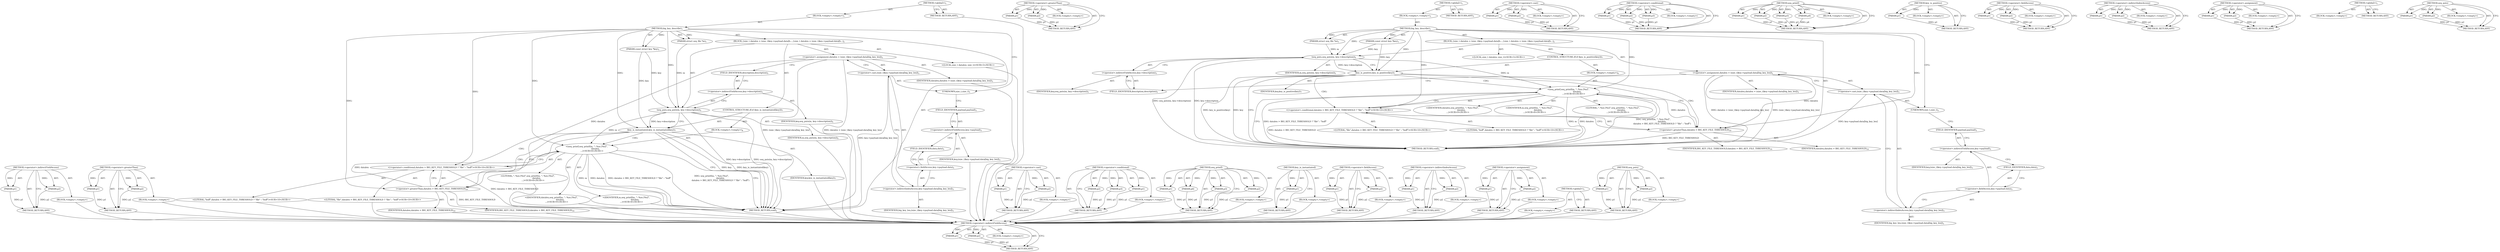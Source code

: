 digraph "seq_puts" {
vulnerable_88 [label=<(METHOD,&lt;operator&gt;.indirectFieldAccess)>];
vulnerable_89 [label=<(PARAM,p1)>];
vulnerable_90 [label=<(PARAM,p2)>];
vulnerable_91 [label=<(BLOCK,&lt;empty&gt;,&lt;empty&gt;)>];
vulnerable_92 [label=<(METHOD_RETURN,ANY)>];
vulnerable_115 [label=<(METHOD,&lt;operator&gt;.greaterThan)>];
vulnerable_116 [label=<(PARAM,p1)>];
vulnerable_117 [label=<(PARAM,p2)>];
vulnerable_118 [label=<(BLOCK,&lt;empty&gt;,&lt;empty&gt;)>];
vulnerable_119 [label=<(METHOD_RETURN,ANY)>];
vulnerable_6 [label=<(METHOD,&lt;global&gt;)<SUB>1</SUB>>];
vulnerable_7 [label=<(BLOCK,&lt;empty&gt;,&lt;empty&gt;)<SUB>1</SUB>>];
vulnerable_8 [label=<(METHOD,big_key_describe)<SUB>1</SUB>>];
vulnerable_9 [label=<(PARAM,const struct key *key)<SUB>1</SUB>>];
vulnerable_10 [label=<(PARAM,struct seq_file *m)<SUB>1</SUB>>];
vulnerable_11 [label=<(BLOCK,{
	size_t datalen = (size_t)key-&gt;payload.data[b...,{
	size_t datalen = (size_t)key-&gt;payload.data[b...)<SUB>2</SUB>>];
vulnerable_12 [label="<(LOCAL,size_t datalen: size_t)<SUB>3</SUB>>"];
vulnerable_13 [label=<(&lt;operator&gt;.assignment,datalen = (size_t)key-&gt;payload.data[big_key_len])<SUB>3</SUB>>];
vulnerable_14 [label=<(IDENTIFIER,datalen,datalen = (size_t)key-&gt;payload.data[big_key_len])<SUB>3</SUB>>];
vulnerable_15 [label=<(&lt;operator&gt;.cast,(size_t)key-&gt;payload.data[big_key_len])<SUB>3</SUB>>];
vulnerable_16 [label=<(UNKNOWN,size_t,size_t)<SUB>3</SUB>>];
vulnerable_17 [label=<(&lt;operator&gt;.indirectIndexAccess,key-&gt;payload.data[big_key_len])<SUB>3</SUB>>];
vulnerable_18 [label=<(&lt;operator&gt;.fieldAccess,key-&gt;payload.data)<SUB>3</SUB>>];
vulnerable_19 [label=<(&lt;operator&gt;.indirectFieldAccess,key-&gt;payload)<SUB>3</SUB>>];
vulnerable_20 [label=<(IDENTIFIER,key,(size_t)key-&gt;payload.data[big_key_len])<SUB>3</SUB>>];
vulnerable_21 [label=<(FIELD_IDENTIFIER,payload,payload)<SUB>3</SUB>>];
vulnerable_22 [label=<(FIELD_IDENTIFIER,data,data)<SUB>3</SUB>>];
vulnerable_23 [label=<(IDENTIFIER,big_key_len,(size_t)key-&gt;payload.data[big_key_len])<SUB>3</SUB>>];
vulnerable_24 [label=<(seq_puts,seq_puts(m, key-&gt;description))<SUB>5</SUB>>];
vulnerable_25 [label=<(IDENTIFIER,m,seq_puts(m, key-&gt;description))<SUB>5</SUB>>];
vulnerable_26 [label=<(&lt;operator&gt;.indirectFieldAccess,key-&gt;description)<SUB>5</SUB>>];
vulnerable_27 [label=<(IDENTIFIER,key,seq_puts(m, key-&gt;description))<SUB>5</SUB>>];
vulnerable_28 [label=<(FIELD_IDENTIFIER,description,description)<SUB>5</SUB>>];
vulnerable_29 [label=<(CONTROL_STRUCTURE,IF,if (key_is_instantiated(key)))<SUB>7</SUB>>];
vulnerable_30 [label=<(key_is_instantiated,key_is_instantiated(key))<SUB>7</SUB>>];
vulnerable_31 [label=<(IDENTIFIER,key,key_is_instantiated(key))<SUB>7</SUB>>];
vulnerable_32 [label=<(BLOCK,&lt;empty&gt;,&lt;empty&gt;)<SUB>8</SUB>>];
vulnerable_33 [label="<(seq_printf,seq_printf(m, &quot;: %zu [%s]&quot;,
 			   datalen,
 		...)<SUB>8</SUB>>"];
vulnerable_34 [label="<(IDENTIFIER,m,seq_printf(m, &quot;: %zu [%s]&quot;,
 			   datalen,
 		...)<SUB>8</SUB>>"];
vulnerable_35 [label="<(LITERAL,&quot;: %zu [%s]&quot;,seq_printf(m, &quot;: %zu [%s]&quot;,
 			   datalen,
 		...)<SUB>8</SUB>>"];
vulnerable_36 [label="<(IDENTIFIER,datalen,seq_printf(m, &quot;: %zu [%s]&quot;,
 			   datalen,
 		...)<SUB>9</SUB>>"];
vulnerable_37 [label="<(&lt;operator&gt;.conditional,datalen &gt; BIG_KEY_FILE_THRESHOLD ? &quot;file&quot; : &quot;buff&quot;)<SUB>10</SUB>>"];
vulnerable_38 [label=<(&lt;operator&gt;.greaterThan,datalen &gt; BIG_KEY_FILE_THRESHOLD)<SUB>10</SUB>>];
vulnerable_39 [label=<(IDENTIFIER,datalen,datalen &gt; BIG_KEY_FILE_THRESHOLD)<SUB>10</SUB>>];
vulnerable_40 [label=<(IDENTIFIER,BIG_KEY_FILE_THRESHOLD,datalen &gt; BIG_KEY_FILE_THRESHOLD)<SUB>10</SUB>>];
vulnerable_41 [label="<(LITERAL,&quot;file&quot;,datalen &gt; BIG_KEY_FILE_THRESHOLD ? &quot;file&quot; : &quot;buff&quot;)<SUB>10</SUB>>"];
vulnerable_42 [label="<(LITERAL,&quot;buff&quot;,datalen &gt; BIG_KEY_FILE_THRESHOLD ? &quot;file&quot; : &quot;buff&quot;)<SUB>10</SUB>>"];
vulnerable_43 [label=<(METHOD_RETURN,void)<SUB>1</SUB>>];
vulnerable_45 [label=<(METHOD_RETURN,ANY)<SUB>1</SUB>>];
vulnerable_73 [label=<(METHOD,&lt;operator&gt;.cast)>];
vulnerable_74 [label=<(PARAM,p1)>];
vulnerable_75 [label=<(PARAM,p2)>];
vulnerable_76 [label=<(BLOCK,&lt;empty&gt;,&lt;empty&gt;)>];
vulnerable_77 [label=<(METHOD_RETURN,ANY)>];
vulnerable_109 [label=<(METHOD,&lt;operator&gt;.conditional)>];
vulnerable_110 [label=<(PARAM,p1)>];
vulnerable_111 [label=<(PARAM,p2)>];
vulnerable_112 [label=<(PARAM,p3)>];
vulnerable_113 [label=<(BLOCK,&lt;empty&gt;,&lt;empty&gt;)>];
vulnerable_114 [label=<(METHOD_RETURN,ANY)>];
vulnerable_102 [label=<(METHOD,seq_printf)>];
vulnerable_103 [label=<(PARAM,p1)>];
vulnerable_104 [label=<(PARAM,p2)>];
vulnerable_105 [label=<(PARAM,p3)>];
vulnerable_106 [label=<(PARAM,p4)>];
vulnerable_107 [label=<(BLOCK,&lt;empty&gt;,&lt;empty&gt;)>];
vulnerable_108 [label=<(METHOD_RETURN,ANY)>];
vulnerable_98 [label=<(METHOD,key_is_instantiated)>];
vulnerable_99 [label=<(PARAM,p1)>];
vulnerable_100 [label=<(BLOCK,&lt;empty&gt;,&lt;empty&gt;)>];
vulnerable_101 [label=<(METHOD_RETURN,ANY)>];
vulnerable_83 [label=<(METHOD,&lt;operator&gt;.fieldAccess)>];
vulnerable_84 [label=<(PARAM,p1)>];
vulnerable_85 [label=<(PARAM,p2)>];
vulnerable_86 [label=<(BLOCK,&lt;empty&gt;,&lt;empty&gt;)>];
vulnerable_87 [label=<(METHOD_RETURN,ANY)>];
vulnerable_78 [label=<(METHOD,&lt;operator&gt;.indirectIndexAccess)>];
vulnerable_79 [label=<(PARAM,p1)>];
vulnerable_80 [label=<(PARAM,p2)>];
vulnerable_81 [label=<(BLOCK,&lt;empty&gt;,&lt;empty&gt;)>];
vulnerable_82 [label=<(METHOD_RETURN,ANY)>];
vulnerable_68 [label=<(METHOD,&lt;operator&gt;.assignment)>];
vulnerable_69 [label=<(PARAM,p1)>];
vulnerable_70 [label=<(PARAM,p2)>];
vulnerable_71 [label=<(BLOCK,&lt;empty&gt;,&lt;empty&gt;)>];
vulnerable_72 [label=<(METHOD_RETURN,ANY)>];
vulnerable_62 [label=<(METHOD,&lt;global&gt;)<SUB>1</SUB>>];
vulnerable_63 [label=<(BLOCK,&lt;empty&gt;,&lt;empty&gt;)>];
vulnerable_64 [label=<(METHOD_RETURN,ANY)>];
vulnerable_93 [label=<(METHOD,seq_puts)>];
vulnerable_94 [label=<(PARAM,p1)>];
vulnerable_95 [label=<(PARAM,p2)>];
vulnerable_96 [label=<(BLOCK,&lt;empty&gt;,&lt;empty&gt;)>];
vulnerable_97 [label=<(METHOD_RETURN,ANY)>];
fixed_88 [label=<(METHOD,&lt;operator&gt;.indirectFieldAccess)>];
fixed_89 [label=<(PARAM,p1)>];
fixed_90 [label=<(PARAM,p2)>];
fixed_91 [label=<(BLOCK,&lt;empty&gt;,&lt;empty&gt;)>];
fixed_92 [label=<(METHOD_RETURN,ANY)>];
fixed_115 [label=<(METHOD,&lt;operator&gt;.greaterThan)>];
fixed_116 [label=<(PARAM,p1)>];
fixed_117 [label=<(PARAM,p2)>];
fixed_118 [label=<(BLOCK,&lt;empty&gt;,&lt;empty&gt;)>];
fixed_119 [label=<(METHOD_RETURN,ANY)>];
fixed_6 [label=<(METHOD,&lt;global&gt;)<SUB>1</SUB>>];
fixed_7 [label=<(BLOCK,&lt;empty&gt;,&lt;empty&gt;)<SUB>1</SUB>>];
fixed_8 [label=<(METHOD,big_key_describe)<SUB>1</SUB>>];
fixed_9 [label=<(PARAM,const struct key *key)<SUB>1</SUB>>];
fixed_10 [label=<(PARAM,struct seq_file *m)<SUB>1</SUB>>];
fixed_11 [label=<(BLOCK,{
	size_t datalen = (size_t)key-&gt;payload.data[b...,{
	size_t datalen = (size_t)key-&gt;payload.data[b...)<SUB>2</SUB>>];
fixed_12 [label="<(LOCAL,size_t datalen: size_t)<SUB>3</SUB>>"];
fixed_13 [label=<(&lt;operator&gt;.assignment,datalen = (size_t)key-&gt;payload.data[big_key_len])<SUB>3</SUB>>];
fixed_14 [label=<(IDENTIFIER,datalen,datalen = (size_t)key-&gt;payload.data[big_key_len])<SUB>3</SUB>>];
fixed_15 [label=<(&lt;operator&gt;.cast,(size_t)key-&gt;payload.data[big_key_len])<SUB>3</SUB>>];
fixed_16 [label=<(UNKNOWN,size_t,size_t)<SUB>3</SUB>>];
fixed_17 [label=<(&lt;operator&gt;.indirectIndexAccess,key-&gt;payload.data[big_key_len])<SUB>3</SUB>>];
fixed_18 [label=<(&lt;operator&gt;.fieldAccess,key-&gt;payload.data)<SUB>3</SUB>>];
fixed_19 [label=<(&lt;operator&gt;.indirectFieldAccess,key-&gt;payload)<SUB>3</SUB>>];
fixed_20 [label=<(IDENTIFIER,key,(size_t)key-&gt;payload.data[big_key_len])<SUB>3</SUB>>];
fixed_21 [label=<(FIELD_IDENTIFIER,payload,payload)<SUB>3</SUB>>];
fixed_22 [label=<(FIELD_IDENTIFIER,data,data)<SUB>3</SUB>>];
fixed_23 [label=<(IDENTIFIER,big_key_len,(size_t)key-&gt;payload.data[big_key_len])<SUB>3</SUB>>];
fixed_24 [label=<(seq_puts,seq_puts(m, key-&gt;description))<SUB>5</SUB>>];
fixed_25 [label=<(IDENTIFIER,m,seq_puts(m, key-&gt;description))<SUB>5</SUB>>];
fixed_26 [label=<(&lt;operator&gt;.indirectFieldAccess,key-&gt;description)<SUB>5</SUB>>];
fixed_27 [label=<(IDENTIFIER,key,seq_puts(m, key-&gt;description))<SUB>5</SUB>>];
fixed_28 [label=<(FIELD_IDENTIFIER,description,description)<SUB>5</SUB>>];
fixed_29 [label=<(CONTROL_STRUCTURE,IF,if (key_is_positive(key)))<SUB>7</SUB>>];
fixed_30 [label=<(key_is_positive,key_is_positive(key))<SUB>7</SUB>>];
fixed_31 [label=<(IDENTIFIER,key,key_is_positive(key))<SUB>7</SUB>>];
fixed_32 [label=<(BLOCK,&lt;empty&gt;,&lt;empty&gt;)<SUB>8</SUB>>];
fixed_33 [label="<(seq_printf,seq_printf(m, &quot;: %zu [%s]&quot;,
 			   datalen,
 		...)<SUB>8</SUB>>"];
fixed_34 [label="<(IDENTIFIER,m,seq_printf(m, &quot;: %zu [%s]&quot;,
 			   datalen,
 		...)<SUB>8</SUB>>"];
fixed_35 [label="<(LITERAL,&quot;: %zu [%s]&quot;,seq_printf(m, &quot;: %zu [%s]&quot;,
 			   datalen,
 		...)<SUB>8</SUB>>"];
fixed_36 [label="<(IDENTIFIER,datalen,seq_printf(m, &quot;: %zu [%s]&quot;,
 			   datalen,
 		...)<SUB>9</SUB>>"];
fixed_37 [label="<(&lt;operator&gt;.conditional,datalen &gt; BIG_KEY_FILE_THRESHOLD ? &quot;file&quot; : &quot;buff&quot;)<SUB>10</SUB>>"];
fixed_38 [label=<(&lt;operator&gt;.greaterThan,datalen &gt; BIG_KEY_FILE_THRESHOLD)<SUB>10</SUB>>];
fixed_39 [label=<(IDENTIFIER,datalen,datalen &gt; BIG_KEY_FILE_THRESHOLD)<SUB>10</SUB>>];
fixed_40 [label=<(IDENTIFIER,BIG_KEY_FILE_THRESHOLD,datalen &gt; BIG_KEY_FILE_THRESHOLD)<SUB>10</SUB>>];
fixed_41 [label="<(LITERAL,&quot;file&quot;,datalen &gt; BIG_KEY_FILE_THRESHOLD ? &quot;file&quot; : &quot;buff&quot;)<SUB>10</SUB>>"];
fixed_42 [label="<(LITERAL,&quot;buff&quot;,datalen &gt; BIG_KEY_FILE_THRESHOLD ? &quot;file&quot; : &quot;buff&quot;)<SUB>10</SUB>>"];
fixed_43 [label=<(METHOD_RETURN,void)<SUB>1</SUB>>];
fixed_45 [label=<(METHOD_RETURN,ANY)<SUB>1</SUB>>];
fixed_73 [label=<(METHOD,&lt;operator&gt;.cast)>];
fixed_74 [label=<(PARAM,p1)>];
fixed_75 [label=<(PARAM,p2)>];
fixed_76 [label=<(BLOCK,&lt;empty&gt;,&lt;empty&gt;)>];
fixed_77 [label=<(METHOD_RETURN,ANY)>];
fixed_109 [label=<(METHOD,&lt;operator&gt;.conditional)>];
fixed_110 [label=<(PARAM,p1)>];
fixed_111 [label=<(PARAM,p2)>];
fixed_112 [label=<(PARAM,p3)>];
fixed_113 [label=<(BLOCK,&lt;empty&gt;,&lt;empty&gt;)>];
fixed_114 [label=<(METHOD_RETURN,ANY)>];
fixed_102 [label=<(METHOD,seq_printf)>];
fixed_103 [label=<(PARAM,p1)>];
fixed_104 [label=<(PARAM,p2)>];
fixed_105 [label=<(PARAM,p3)>];
fixed_106 [label=<(PARAM,p4)>];
fixed_107 [label=<(BLOCK,&lt;empty&gt;,&lt;empty&gt;)>];
fixed_108 [label=<(METHOD_RETURN,ANY)>];
fixed_98 [label=<(METHOD,key_is_positive)>];
fixed_99 [label=<(PARAM,p1)>];
fixed_100 [label=<(BLOCK,&lt;empty&gt;,&lt;empty&gt;)>];
fixed_101 [label=<(METHOD_RETURN,ANY)>];
fixed_83 [label=<(METHOD,&lt;operator&gt;.fieldAccess)>];
fixed_84 [label=<(PARAM,p1)>];
fixed_85 [label=<(PARAM,p2)>];
fixed_86 [label=<(BLOCK,&lt;empty&gt;,&lt;empty&gt;)>];
fixed_87 [label=<(METHOD_RETURN,ANY)>];
fixed_78 [label=<(METHOD,&lt;operator&gt;.indirectIndexAccess)>];
fixed_79 [label=<(PARAM,p1)>];
fixed_80 [label=<(PARAM,p2)>];
fixed_81 [label=<(BLOCK,&lt;empty&gt;,&lt;empty&gt;)>];
fixed_82 [label=<(METHOD_RETURN,ANY)>];
fixed_68 [label=<(METHOD,&lt;operator&gt;.assignment)>];
fixed_69 [label=<(PARAM,p1)>];
fixed_70 [label=<(PARAM,p2)>];
fixed_71 [label=<(BLOCK,&lt;empty&gt;,&lt;empty&gt;)>];
fixed_72 [label=<(METHOD_RETURN,ANY)>];
fixed_62 [label=<(METHOD,&lt;global&gt;)<SUB>1</SUB>>];
fixed_63 [label=<(BLOCK,&lt;empty&gt;,&lt;empty&gt;)>];
fixed_64 [label=<(METHOD_RETURN,ANY)>];
fixed_93 [label=<(METHOD,seq_puts)>];
fixed_94 [label=<(PARAM,p1)>];
fixed_95 [label=<(PARAM,p2)>];
fixed_96 [label=<(BLOCK,&lt;empty&gt;,&lt;empty&gt;)>];
fixed_97 [label=<(METHOD_RETURN,ANY)>];
vulnerable_88 -> vulnerable_89  [key=0, label="AST: "];
vulnerable_88 -> vulnerable_89  [key=1, label="DDG: "];
vulnerable_88 -> vulnerable_91  [key=0, label="AST: "];
vulnerable_88 -> vulnerable_90  [key=0, label="AST: "];
vulnerable_88 -> vulnerable_90  [key=1, label="DDG: "];
vulnerable_88 -> vulnerable_92  [key=0, label="AST: "];
vulnerable_88 -> vulnerable_92  [key=1, label="CFG: "];
vulnerable_89 -> vulnerable_92  [key=0, label="DDG: p1"];
vulnerable_90 -> vulnerable_92  [key=0, label="DDG: p2"];
vulnerable_91 -> fixed_88  [key=0];
vulnerable_92 -> fixed_88  [key=0];
vulnerable_115 -> vulnerable_116  [key=0, label="AST: "];
vulnerable_115 -> vulnerable_116  [key=1, label="DDG: "];
vulnerable_115 -> vulnerable_118  [key=0, label="AST: "];
vulnerable_115 -> vulnerable_117  [key=0, label="AST: "];
vulnerable_115 -> vulnerable_117  [key=1, label="DDG: "];
vulnerable_115 -> vulnerable_119  [key=0, label="AST: "];
vulnerable_115 -> vulnerable_119  [key=1, label="CFG: "];
vulnerable_116 -> vulnerable_119  [key=0, label="DDG: p1"];
vulnerable_117 -> vulnerable_119  [key=0, label="DDG: p2"];
vulnerable_118 -> fixed_88  [key=0];
vulnerable_119 -> fixed_88  [key=0];
vulnerable_6 -> vulnerable_7  [key=0, label="AST: "];
vulnerable_6 -> vulnerable_45  [key=0, label="AST: "];
vulnerable_6 -> vulnerable_45  [key=1, label="CFG: "];
vulnerable_7 -> vulnerable_8  [key=0, label="AST: "];
vulnerable_8 -> vulnerable_9  [key=0, label="AST: "];
vulnerable_8 -> vulnerable_9  [key=1, label="DDG: "];
vulnerable_8 -> vulnerable_10  [key=0, label="AST: "];
vulnerable_8 -> vulnerable_10  [key=1, label="DDG: "];
vulnerable_8 -> vulnerable_11  [key=0, label="AST: "];
vulnerable_8 -> vulnerable_43  [key=0, label="AST: "];
vulnerable_8 -> vulnerable_16  [key=0, label="CFG: "];
vulnerable_8 -> vulnerable_24  [key=0, label="DDG: "];
vulnerable_8 -> vulnerable_30  [key=0, label="DDG: "];
vulnerable_8 -> vulnerable_33  [key=0, label="DDG: "];
vulnerable_8 -> vulnerable_37  [key=0, label="DDG: "];
vulnerable_8 -> vulnerable_38  [key=0, label="DDG: "];
vulnerable_9 -> vulnerable_24  [key=0, label="DDG: key"];
vulnerable_9 -> vulnerable_30  [key=0, label="DDG: key"];
vulnerable_10 -> vulnerable_24  [key=0, label="DDG: m"];
vulnerable_11 -> vulnerable_12  [key=0, label="AST: "];
vulnerable_11 -> vulnerable_13  [key=0, label="AST: "];
vulnerable_11 -> vulnerable_24  [key=0, label="AST: "];
vulnerable_11 -> vulnerable_29  [key=0, label="AST: "];
vulnerable_12 -> fixed_88  [key=0];
vulnerable_13 -> vulnerable_14  [key=0, label="AST: "];
vulnerable_13 -> vulnerable_15  [key=0, label="AST: "];
vulnerable_13 -> vulnerable_28  [key=0, label="CFG: "];
vulnerable_13 -> vulnerable_43  [key=0, label="DDG: (size_t)key-&gt;payload.data[big_key_len]"];
vulnerable_13 -> vulnerable_43  [key=1, label="DDG: datalen = (size_t)key-&gt;payload.data[big_key_len]"];
vulnerable_13 -> vulnerable_38  [key=0, label="DDG: datalen"];
vulnerable_14 -> fixed_88  [key=0];
vulnerable_15 -> vulnerable_16  [key=0, label="AST: "];
vulnerable_15 -> vulnerable_17  [key=0, label="AST: "];
vulnerable_15 -> vulnerable_13  [key=0, label="CFG: "];
vulnerable_15 -> vulnerable_43  [key=0, label="DDG: key-&gt;payload.data[big_key_len]"];
vulnerable_16 -> vulnerable_21  [key=0, label="CFG: "];
vulnerable_17 -> vulnerable_18  [key=0, label="AST: "];
vulnerable_17 -> vulnerable_23  [key=0, label="AST: "];
vulnerable_17 -> vulnerable_15  [key=0, label="CFG: "];
vulnerable_18 -> vulnerable_19  [key=0, label="AST: "];
vulnerable_18 -> vulnerable_22  [key=0, label="AST: "];
vulnerable_18 -> vulnerable_17  [key=0, label="CFG: "];
vulnerable_19 -> vulnerable_20  [key=0, label="AST: "];
vulnerable_19 -> vulnerable_21  [key=0, label="AST: "];
vulnerable_19 -> vulnerable_22  [key=0, label="CFG: "];
vulnerable_20 -> fixed_88  [key=0];
vulnerable_21 -> vulnerable_19  [key=0, label="CFG: "];
vulnerable_22 -> vulnerable_18  [key=0, label="CFG: "];
vulnerable_23 -> fixed_88  [key=0];
vulnerable_24 -> vulnerable_25  [key=0, label="AST: "];
vulnerable_24 -> vulnerable_26  [key=0, label="AST: "];
vulnerable_24 -> vulnerable_30  [key=0, label="CFG: "];
vulnerable_24 -> vulnerable_30  [key=1, label="DDG: key-&gt;description"];
vulnerable_24 -> vulnerable_43  [key=0, label="DDG: key-&gt;description"];
vulnerable_24 -> vulnerable_43  [key=1, label="DDG: seq_puts(m, key-&gt;description)"];
vulnerable_24 -> vulnerable_33  [key=0, label="DDG: m"];
vulnerable_25 -> fixed_88  [key=0];
vulnerable_26 -> vulnerable_27  [key=0, label="AST: "];
vulnerable_26 -> vulnerable_28  [key=0, label="AST: "];
vulnerable_26 -> vulnerable_24  [key=0, label="CFG: "];
vulnerable_27 -> fixed_88  [key=0];
vulnerable_28 -> vulnerable_26  [key=0, label="CFG: "];
vulnerable_29 -> vulnerable_30  [key=0, label="AST: "];
vulnerable_29 -> vulnerable_32  [key=0, label="AST: "];
vulnerable_30 -> vulnerable_31  [key=0, label="AST: "];
vulnerable_30 -> vulnerable_43  [key=0, label="CFG: "];
vulnerable_30 -> vulnerable_43  [key=1, label="DDG: key"];
vulnerable_30 -> vulnerable_43  [key=2, label="DDG: key_is_instantiated(key)"];
vulnerable_30 -> vulnerable_38  [key=0, label="CFG: "];
vulnerable_30 -> vulnerable_38  [key=1, label="CDG: "];
vulnerable_30 -> vulnerable_33  [key=0, label="CDG: "];
vulnerable_30 -> vulnerable_37  [key=0, label="CDG: "];
vulnerable_31 -> fixed_88  [key=0];
vulnerable_32 -> vulnerable_33  [key=0, label="AST: "];
vulnerable_33 -> vulnerable_34  [key=0, label="AST: "];
vulnerable_33 -> vulnerable_35  [key=0, label="AST: "];
vulnerable_33 -> vulnerable_36  [key=0, label="AST: "];
vulnerable_33 -> vulnerable_37  [key=0, label="AST: "];
vulnerable_33 -> vulnerable_43  [key=0, label="CFG: "];
vulnerable_33 -> vulnerable_43  [key=1, label="DDG: m"];
vulnerable_33 -> vulnerable_43  [key=2, label="DDG: datalen"];
vulnerable_33 -> vulnerable_43  [key=3, label="DDG: datalen &gt; BIG_KEY_FILE_THRESHOLD ? &quot;file&quot; : &quot;buff&quot;"];
vulnerable_33 -> vulnerable_43  [key=4, label="DDG: seq_printf(m, &quot;: %zu [%s]&quot;,
 			   datalen,
 			   datalen &gt; BIG_KEY_FILE_THRESHOLD ? &quot;file&quot; : &quot;buff&quot;)"];
vulnerable_34 -> fixed_88  [key=0];
vulnerable_35 -> fixed_88  [key=0];
vulnerable_36 -> fixed_88  [key=0];
vulnerable_37 -> vulnerable_38  [key=0, label="AST: "];
vulnerable_37 -> vulnerable_41  [key=0, label="AST: "];
vulnerable_37 -> vulnerable_42  [key=0, label="AST: "];
vulnerable_37 -> vulnerable_33  [key=0, label="CFG: "];
vulnerable_37 -> vulnerable_43  [key=0, label="DDG: datalen &gt; BIG_KEY_FILE_THRESHOLD"];
vulnerable_38 -> vulnerable_39  [key=0, label="AST: "];
vulnerable_38 -> vulnerable_40  [key=0, label="AST: "];
vulnerable_38 -> vulnerable_37  [key=0, label="CFG: "];
vulnerable_38 -> vulnerable_43  [key=0, label="DDG: BIG_KEY_FILE_THRESHOLD"];
vulnerable_38 -> vulnerable_33  [key=0, label="DDG: datalen"];
vulnerable_39 -> fixed_88  [key=0];
vulnerable_40 -> fixed_88  [key=0];
vulnerable_41 -> fixed_88  [key=0];
vulnerable_42 -> fixed_88  [key=0];
vulnerable_43 -> fixed_88  [key=0];
vulnerable_45 -> fixed_88  [key=0];
vulnerable_73 -> vulnerable_74  [key=0, label="AST: "];
vulnerable_73 -> vulnerable_74  [key=1, label="DDG: "];
vulnerable_73 -> vulnerable_76  [key=0, label="AST: "];
vulnerable_73 -> vulnerable_75  [key=0, label="AST: "];
vulnerable_73 -> vulnerable_75  [key=1, label="DDG: "];
vulnerable_73 -> vulnerable_77  [key=0, label="AST: "];
vulnerable_73 -> vulnerable_77  [key=1, label="CFG: "];
vulnerable_74 -> vulnerable_77  [key=0, label="DDG: p1"];
vulnerable_75 -> vulnerable_77  [key=0, label="DDG: p2"];
vulnerable_76 -> fixed_88  [key=0];
vulnerable_77 -> fixed_88  [key=0];
vulnerable_109 -> vulnerable_110  [key=0, label="AST: "];
vulnerable_109 -> vulnerable_110  [key=1, label="DDG: "];
vulnerable_109 -> vulnerable_113  [key=0, label="AST: "];
vulnerable_109 -> vulnerable_111  [key=0, label="AST: "];
vulnerable_109 -> vulnerable_111  [key=1, label="DDG: "];
vulnerable_109 -> vulnerable_114  [key=0, label="AST: "];
vulnerable_109 -> vulnerable_114  [key=1, label="CFG: "];
vulnerable_109 -> vulnerable_112  [key=0, label="AST: "];
vulnerable_109 -> vulnerable_112  [key=1, label="DDG: "];
vulnerable_110 -> vulnerable_114  [key=0, label="DDG: p1"];
vulnerable_111 -> vulnerable_114  [key=0, label="DDG: p2"];
vulnerable_112 -> vulnerable_114  [key=0, label="DDG: p3"];
vulnerable_113 -> fixed_88  [key=0];
vulnerable_114 -> fixed_88  [key=0];
vulnerable_102 -> vulnerable_103  [key=0, label="AST: "];
vulnerable_102 -> vulnerable_103  [key=1, label="DDG: "];
vulnerable_102 -> vulnerable_107  [key=0, label="AST: "];
vulnerable_102 -> vulnerable_104  [key=0, label="AST: "];
vulnerable_102 -> vulnerable_104  [key=1, label="DDG: "];
vulnerable_102 -> vulnerable_108  [key=0, label="AST: "];
vulnerable_102 -> vulnerable_108  [key=1, label="CFG: "];
vulnerable_102 -> vulnerable_105  [key=0, label="AST: "];
vulnerable_102 -> vulnerable_105  [key=1, label="DDG: "];
vulnerable_102 -> vulnerable_106  [key=0, label="AST: "];
vulnerable_102 -> vulnerable_106  [key=1, label="DDG: "];
vulnerable_103 -> vulnerable_108  [key=0, label="DDG: p1"];
vulnerable_104 -> vulnerable_108  [key=0, label="DDG: p2"];
vulnerable_105 -> vulnerable_108  [key=0, label="DDG: p3"];
vulnerable_106 -> vulnerable_108  [key=0, label="DDG: p4"];
vulnerable_107 -> fixed_88  [key=0];
vulnerable_108 -> fixed_88  [key=0];
vulnerable_98 -> vulnerable_99  [key=0, label="AST: "];
vulnerable_98 -> vulnerable_99  [key=1, label="DDG: "];
vulnerable_98 -> vulnerable_100  [key=0, label="AST: "];
vulnerable_98 -> vulnerable_101  [key=0, label="AST: "];
vulnerable_98 -> vulnerable_101  [key=1, label="CFG: "];
vulnerable_99 -> vulnerable_101  [key=0, label="DDG: p1"];
vulnerable_100 -> fixed_88  [key=0];
vulnerable_101 -> fixed_88  [key=0];
vulnerable_83 -> vulnerable_84  [key=0, label="AST: "];
vulnerable_83 -> vulnerable_84  [key=1, label="DDG: "];
vulnerable_83 -> vulnerable_86  [key=0, label="AST: "];
vulnerable_83 -> vulnerable_85  [key=0, label="AST: "];
vulnerable_83 -> vulnerable_85  [key=1, label="DDG: "];
vulnerable_83 -> vulnerable_87  [key=0, label="AST: "];
vulnerable_83 -> vulnerable_87  [key=1, label="CFG: "];
vulnerable_84 -> vulnerable_87  [key=0, label="DDG: p1"];
vulnerable_85 -> vulnerable_87  [key=0, label="DDG: p2"];
vulnerable_86 -> fixed_88  [key=0];
vulnerable_87 -> fixed_88  [key=0];
vulnerable_78 -> vulnerable_79  [key=0, label="AST: "];
vulnerable_78 -> vulnerable_79  [key=1, label="DDG: "];
vulnerable_78 -> vulnerable_81  [key=0, label="AST: "];
vulnerable_78 -> vulnerable_80  [key=0, label="AST: "];
vulnerable_78 -> vulnerable_80  [key=1, label="DDG: "];
vulnerable_78 -> vulnerable_82  [key=0, label="AST: "];
vulnerable_78 -> vulnerable_82  [key=1, label="CFG: "];
vulnerable_79 -> vulnerable_82  [key=0, label="DDG: p1"];
vulnerable_80 -> vulnerable_82  [key=0, label="DDG: p2"];
vulnerable_81 -> fixed_88  [key=0];
vulnerable_82 -> fixed_88  [key=0];
vulnerable_68 -> vulnerable_69  [key=0, label="AST: "];
vulnerable_68 -> vulnerable_69  [key=1, label="DDG: "];
vulnerable_68 -> vulnerable_71  [key=0, label="AST: "];
vulnerable_68 -> vulnerable_70  [key=0, label="AST: "];
vulnerable_68 -> vulnerable_70  [key=1, label="DDG: "];
vulnerable_68 -> vulnerable_72  [key=0, label="AST: "];
vulnerable_68 -> vulnerable_72  [key=1, label="CFG: "];
vulnerable_69 -> vulnerable_72  [key=0, label="DDG: p1"];
vulnerable_70 -> vulnerable_72  [key=0, label="DDG: p2"];
vulnerable_71 -> fixed_88  [key=0];
vulnerable_72 -> fixed_88  [key=0];
vulnerable_62 -> vulnerable_63  [key=0, label="AST: "];
vulnerable_62 -> vulnerable_64  [key=0, label="AST: "];
vulnerable_62 -> vulnerable_64  [key=1, label="CFG: "];
vulnerable_63 -> fixed_88  [key=0];
vulnerable_64 -> fixed_88  [key=0];
vulnerable_93 -> vulnerable_94  [key=0, label="AST: "];
vulnerable_93 -> vulnerable_94  [key=1, label="DDG: "];
vulnerable_93 -> vulnerable_96  [key=0, label="AST: "];
vulnerable_93 -> vulnerable_95  [key=0, label="AST: "];
vulnerable_93 -> vulnerable_95  [key=1, label="DDG: "];
vulnerable_93 -> vulnerable_97  [key=0, label="AST: "];
vulnerable_93 -> vulnerable_97  [key=1, label="CFG: "];
vulnerable_94 -> vulnerable_97  [key=0, label="DDG: p1"];
vulnerable_95 -> vulnerable_97  [key=0, label="DDG: p2"];
vulnerable_96 -> fixed_88  [key=0];
vulnerable_97 -> fixed_88  [key=0];
fixed_88 -> fixed_89  [key=0, label="AST: "];
fixed_88 -> fixed_89  [key=1, label="DDG: "];
fixed_88 -> fixed_91  [key=0, label="AST: "];
fixed_88 -> fixed_90  [key=0, label="AST: "];
fixed_88 -> fixed_90  [key=1, label="DDG: "];
fixed_88 -> fixed_92  [key=0, label="AST: "];
fixed_88 -> fixed_92  [key=1, label="CFG: "];
fixed_89 -> fixed_92  [key=0, label="DDG: p1"];
fixed_90 -> fixed_92  [key=0, label="DDG: p2"];
fixed_115 -> fixed_116  [key=0, label="AST: "];
fixed_115 -> fixed_116  [key=1, label="DDG: "];
fixed_115 -> fixed_118  [key=0, label="AST: "];
fixed_115 -> fixed_117  [key=0, label="AST: "];
fixed_115 -> fixed_117  [key=1, label="DDG: "];
fixed_115 -> fixed_119  [key=0, label="AST: "];
fixed_115 -> fixed_119  [key=1, label="CFG: "];
fixed_116 -> fixed_119  [key=0, label="DDG: p1"];
fixed_117 -> fixed_119  [key=0, label="DDG: p2"];
fixed_6 -> fixed_7  [key=0, label="AST: "];
fixed_6 -> fixed_45  [key=0, label="AST: "];
fixed_6 -> fixed_45  [key=1, label="CFG: "];
fixed_7 -> fixed_8  [key=0, label="AST: "];
fixed_8 -> fixed_9  [key=0, label="AST: "];
fixed_8 -> fixed_9  [key=1, label="DDG: "];
fixed_8 -> fixed_10  [key=0, label="AST: "];
fixed_8 -> fixed_10  [key=1, label="DDG: "];
fixed_8 -> fixed_11  [key=0, label="AST: "];
fixed_8 -> fixed_43  [key=0, label="AST: "];
fixed_8 -> fixed_16  [key=0, label="CFG: "];
fixed_8 -> fixed_24  [key=0, label="DDG: "];
fixed_8 -> fixed_30  [key=0, label="DDG: "];
fixed_8 -> fixed_33  [key=0, label="DDG: "];
fixed_8 -> fixed_37  [key=0, label="DDG: "];
fixed_8 -> fixed_38  [key=0, label="DDG: "];
fixed_9 -> fixed_24  [key=0, label="DDG: key"];
fixed_9 -> fixed_30  [key=0, label="DDG: key"];
fixed_10 -> fixed_24  [key=0, label="DDG: m"];
fixed_11 -> fixed_12  [key=0, label="AST: "];
fixed_11 -> fixed_13  [key=0, label="AST: "];
fixed_11 -> fixed_24  [key=0, label="AST: "];
fixed_11 -> fixed_29  [key=0, label="AST: "];
fixed_13 -> fixed_14  [key=0, label="AST: "];
fixed_13 -> fixed_15  [key=0, label="AST: "];
fixed_13 -> fixed_28  [key=0, label="CFG: "];
fixed_13 -> fixed_43  [key=0, label="DDG: (size_t)key-&gt;payload.data[big_key_len]"];
fixed_13 -> fixed_43  [key=1, label="DDG: datalen = (size_t)key-&gt;payload.data[big_key_len]"];
fixed_13 -> fixed_38  [key=0, label="DDG: datalen"];
fixed_15 -> fixed_16  [key=0, label="AST: "];
fixed_15 -> fixed_17  [key=0, label="AST: "];
fixed_15 -> fixed_13  [key=0, label="CFG: "];
fixed_15 -> fixed_43  [key=0, label="DDG: key-&gt;payload.data[big_key_len]"];
fixed_16 -> fixed_21  [key=0, label="CFG: "];
fixed_17 -> fixed_18  [key=0, label="AST: "];
fixed_17 -> fixed_23  [key=0, label="AST: "];
fixed_17 -> fixed_15  [key=0, label="CFG: "];
fixed_18 -> fixed_19  [key=0, label="AST: "];
fixed_18 -> fixed_22  [key=0, label="AST: "];
fixed_18 -> fixed_17  [key=0, label="CFG: "];
fixed_19 -> fixed_20  [key=0, label="AST: "];
fixed_19 -> fixed_21  [key=0, label="AST: "];
fixed_19 -> fixed_22  [key=0, label="CFG: "];
fixed_21 -> fixed_19  [key=0, label="CFG: "];
fixed_22 -> fixed_18  [key=0, label="CFG: "];
fixed_24 -> fixed_25  [key=0, label="AST: "];
fixed_24 -> fixed_26  [key=0, label="AST: "];
fixed_24 -> fixed_30  [key=0, label="CFG: "];
fixed_24 -> fixed_30  [key=1, label="DDG: key-&gt;description"];
fixed_24 -> fixed_43  [key=0, label="DDG: key-&gt;description"];
fixed_24 -> fixed_43  [key=1, label="DDG: seq_puts(m, key-&gt;description)"];
fixed_24 -> fixed_33  [key=0, label="DDG: m"];
fixed_26 -> fixed_27  [key=0, label="AST: "];
fixed_26 -> fixed_28  [key=0, label="AST: "];
fixed_26 -> fixed_24  [key=0, label="CFG: "];
fixed_28 -> fixed_26  [key=0, label="CFG: "];
fixed_29 -> fixed_30  [key=0, label="AST: "];
fixed_29 -> fixed_32  [key=0, label="AST: "];
fixed_30 -> fixed_31  [key=0, label="AST: "];
fixed_30 -> fixed_43  [key=0, label="CFG: "];
fixed_30 -> fixed_43  [key=1, label="DDG: key"];
fixed_30 -> fixed_43  [key=2, label="DDG: key_is_positive(key)"];
fixed_30 -> fixed_38  [key=0, label="CFG: "];
fixed_30 -> fixed_38  [key=1, label="CDG: "];
fixed_30 -> fixed_33  [key=0, label="CDG: "];
fixed_30 -> fixed_37  [key=0, label="CDG: "];
fixed_32 -> fixed_33  [key=0, label="AST: "];
fixed_33 -> fixed_34  [key=0, label="AST: "];
fixed_33 -> fixed_35  [key=0, label="AST: "];
fixed_33 -> fixed_36  [key=0, label="AST: "];
fixed_33 -> fixed_37  [key=0, label="AST: "];
fixed_33 -> fixed_43  [key=0, label="CFG: "];
fixed_33 -> fixed_43  [key=1, label="DDG: m"];
fixed_33 -> fixed_43  [key=2, label="DDG: datalen"];
fixed_33 -> fixed_43  [key=3, label="DDG: datalen &gt; BIG_KEY_FILE_THRESHOLD ? &quot;file&quot; : &quot;buff&quot;"];
fixed_33 -> fixed_43  [key=4, label="DDG: seq_printf(m, &quot;: %zu [%s]&quot;,
 			   datalen,
 			   datalen &gt; BIG_KEY_FILE_THRESHOLD ? &quot;file&quot; : &quot;buff&quot;)"];
fixed_37 -> fixed_38  [key=0, label="AST: "];
fixed_37 -> fixed_41  [key=0, label="AST: "];
fixed_37 -> fixed_42  [key=0, label="AST: "];
fixed_37 -> fixed_33  [key=0, label="CFG: "];
fixed_37 -> fixed_43  [key=0, label="DDG: datalen &gt; BIG_KEY_FILE_THRESHOLD"];
fixed_38 -> fixed_39  [key=0, label="AST: "];
fixed_38 -> fixed_40  [key=0, label="AST: "];
fixed_38 -> fixed_37  [key=0, label="CFG: "];
fixed_38 -> fixed_43  [key=0, label="DDG: BIG_KEY_FILE_THRESHOLD"];
fixed_38 -> fixed_33  [key=0, label="DDG: datalen"];
fixed_73 -> fixed_74  [key=0, label="AST: "];
fixed_73 -> fixed_74  [key=1, label="DDG: "];
fixed_73 -> fixed_76  [key=0, label="AST: "];
fixed_73 -> fixed_75  [key=0, label="AST: "];
fixed_73 -> fixed_75  [key=1, label="DDG: "];
fixed_73 -> fixed_77  [key=0, label="AST: "];
fixed_73 -> fixed_77  [key=1, label="CFG: "];
fixed_74 -> fixed_77  [key=0, label="DDG: p1"];
fixed_75 -> fixed_77  [key=0, label="DDG: p2"];
fixed_109 -> fixed_110  [key=0, label="AST: "];
fixed_109 -> fixed_110  [key=1, label="DDG: "];
fixed_109 -> fixed_113  [key=0, label="AST: "];
fixed_109 -> fixed_111  [key=0, label="AST: "];
fixed_109 -> fixed_111  [key=1, label="DDG: "];
fixed_109 -> fixed_114  [key=0, label="AST: "];
fixed_109 -> fixed_114  [key=1, label="CFG: "];
fixed_109 -> fixed_112  [key=0, label="AST: "];
fixed_109 -> fixed_112  [key=1, label="DDG: "];
fixed_110 -> fixed_114  [key=0, label="DDG: p1"];
fixed_111 -> fixed_114  [key=0, label="DDG: p2"];
fixed_112 -> fixed_114  [key=0, label="DDG: p3"];
fixed_102 -> fixed_103  [key=0, label="AST: "];
fixed_102 -> fixed_103  [key=1, label="DDG: "];
fixed_102 -> fixed_107  [key=0, label="AST: "];
fixed_102 -> fixed_104  [key=0, label="AST: "];
fixed_102 -> fixed_104  [key=1, label="DDG: "];
fixed_102 -> fixed_108  [key=0, label="AST: "];
fixed_102 -> fixed_108  [key=1, label="CFG: "];
fixed_102 -> fixed_105  [key=0, label="AST: "];
fixed_102 -> fixed_105  [key=1, label="DDG: "];
fixed_102 -> fixed_106  [key=0, label="AST: "];
fixed_102 -> fixed_106  [key=1, label="DDG: "];
fixed_103 -> fixed_108  [key=0, label="DDG: p1"];
fixed_104 -> fixed_108  [key=0, label="DDG: p2"];
fixed_105 -> fixed_108  [key=0, label="DDG: p3"];
fixed_106 -> fixed_108  [key=0, label="DDG: p4"];
fixed_98 -> fixed_99  [key=0, label="AST: "];
fixed_98 -> fixed_99  [key=1, label="DDG: "];
fixed_98 -> fixed_100  [key=0, label="AST: "];
fixed_98 -> fixed_101  [key=0, label="AST: "];
fixed_98 -> fixed_101  [key=1, label="CFG: "];
fixed_99 -> fixed_101  [key=0, label="DDG: p1"];
fixed_83 -> fixed_84  [key=0, label="AST: "];
fixed_83 -> fixed_84  [key=1, label="DDG: "];
fixed_83 -> fixed_86  [key=0, label="AST: "];
fixed_83 -> fixed_85  [key=0, label="AST: "];
fixed_83 -> fixed_85  [key=1, label="DDG: "];
fixed_83 -> fixed_87  [key=0, label="AST: "];
fixed_83 -> fixed_87  [key=1, label="CFG: "];
fixed_84 -> fixed_87  [key=0, label="DDG: p1"];
fixed_85 -> fixed_87  [key=0, label="DDG: p2"];
fixed_78 -> fixed_79  [key=0, label="AST: "];
fixed_78 -> fixed_79  [key=1, label="DDG: "];
fixed_78 -> fixed_81  [key=0, label="AST: "];
fixed_78 -> fixed_80  [key=0, label="AST: "];
fixed_78 -> fixed_80  [key=1, label="DDG: "];
fixed_78 -> fixed_82  [key=0, label="AST: "];
fixed_78 -> fixed_82  [key=1, label="CFG: "];
fixed_79 -> fixed_82  [key=0, label="DDG: p1"];
fixed_80 -> fixed_82  [key=0, label="DDG: p2"];
fixed_68 -> fixed_69  [key=0, label="AST: "];
fixed_68 -> fixed_69  [key=1, label="DDG: "];
fixed_68 -> fixed_71  [key=0, label="AST: "];
fixed_68 -> fixed_70  [key=0, label="AST: "];
fixed_68 -> fixed_70  [key=1, label="DDG: "];
fixed_68 -> fixed_72  [key=0, label="AST: "];
fixed_68 -> fixed_72  [key=1, label="CFG: "];
fixed_69 -> fixed_72  [key=0, label="DDG: p1"];
fixed_70 -> fixed_72  [key=0, label="DDG: p2"];
fixed_62 -> fixed_63  [key=0, label="AST: "];
fixed_62 -> fixed_64  [key=0, label="AST: "];
fixed_62 -> fixed_64  [key=1, label="CFG: "];
fixed_93 -> fixed_94  [key=0, label="AST: "];
fixed_93 -> fixed_94  [key=1, label="DDG: "];
fixed_93 -> fixed_96  [key=0, label="AST: "];
fixed_93 -> fixed_95  [key=0, label="AST: "];
fixed_93 -> fixed_95  [key=1, label="DDG: "];
fixed_93 -> fixed_97  [key=0, label="AST: "];
fixed_93 -> fixed_97  [key=1, label="CFG: "];
fixed_94 -> fixed_97  [key=0, label="DDG: p1"];
fixed_95 -> fixed_97  [key=0, label="DDG: p2"];
}
